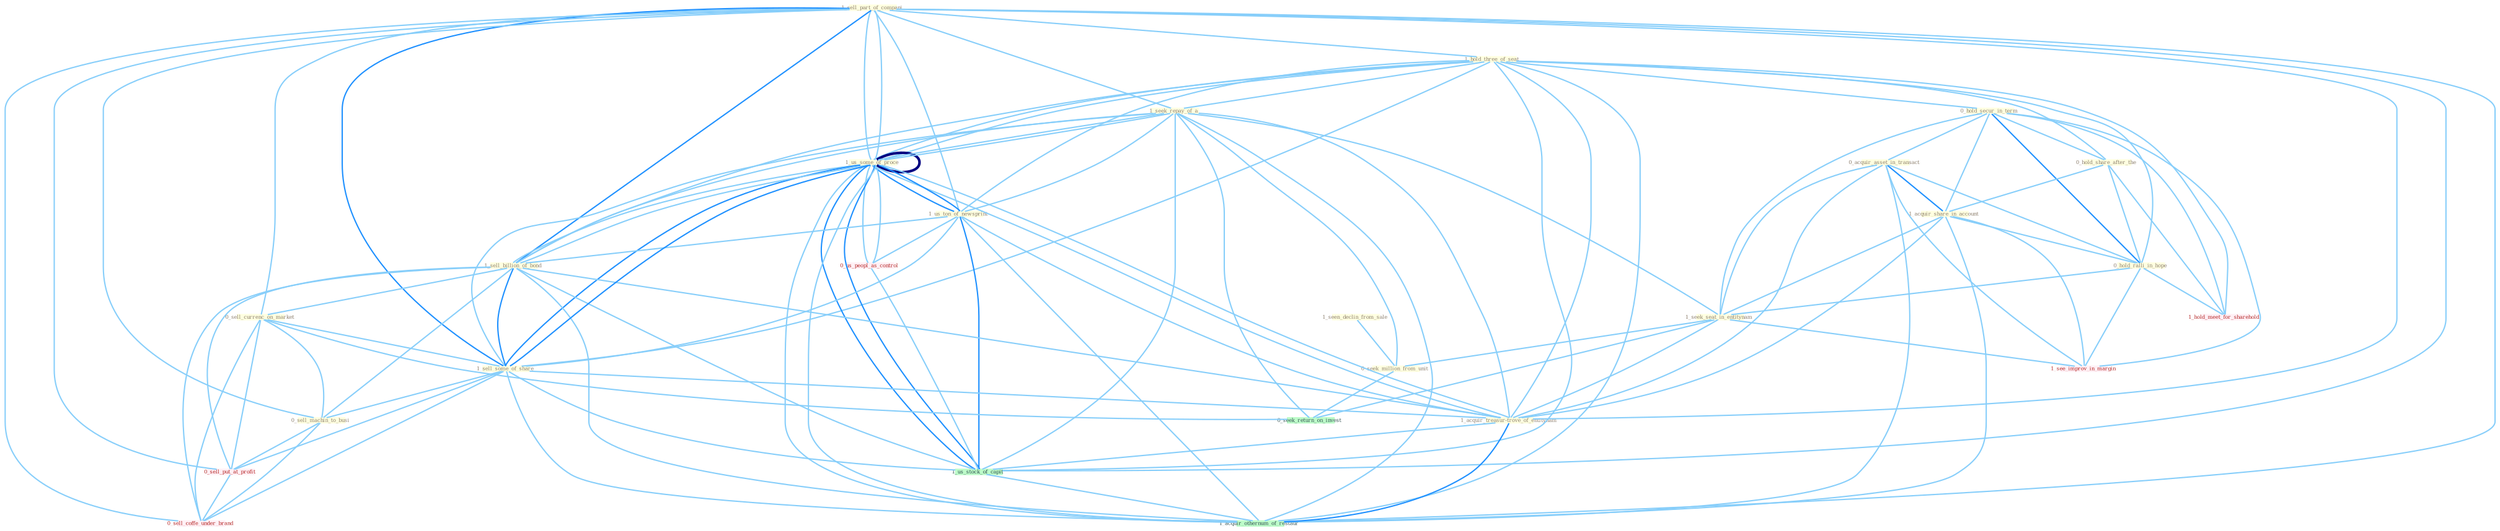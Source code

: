 Graph G{ 
    node
    [shape=polygon,style=filled,width=.5,height=.06,color="#BDFCC9",fixedsize=true,fontsize=4,
    fontcolor="#2f4f4f"];
    {node
    [color="#ffffe0", fontcolor="#8b7d6b"] "1_seen_declin_from_sale " "1_sell_part_of_compani " "1_hold_three_of_seat " "1_us_some_of_proce " "0_hold_secur_in_term " "0_hold_share_after_the " "1_seek_repay_of_a " "0_acquir_asset_in_transact " "1_us_ton_of_newsprint " "1_sell_billion_of_bond " "0_sell_currenc_on_market " "1_acquir_share_in_account " "0_hold_ralli_in_hope " "1_sell_some_of_share " "1_seek_seat_in_entitynam " "1_acquir_treasur-trove_of_entitynam " "1_us_some_of_proce " "0_sell_machin_to_busi " "0_seek_million_from_unit "}
{node [color="#fff0f5", fontcolor="#b22222"] "0_us_peopl_as_control " "0_sell_put_at_profit " "1_see_improv_in_margin " "0_sell_coffe_under_brand " "1_hold_meet_for_sharehold "}
edge [color="#B0E2FF"];

	"1_seen_declin_from_sale " -- "0_seek_million_from_unit " [w="1", color="#87cefa" ];
	"1_sell_part_of_compani " -- "1_hold_three_of_seat " [w="1", color="#87cefa" ];
	"1_sell_part_of_compani " -- "1_us_some_of_proce " [w="1", color="#87cefa" ];
	"1_sell_part_of_compani " -- "1_seek_repay_of_a " [w="1", color="#87cefa" ];
	"1_sell_part_of_compani " -- "1_us_ton_of_newsprint " [w="1", color="#87cefa" ];
	"1_sell_part_of_compani " -- "1_sell_billion_of_bond " [w="2", color="#1e90ff" , len=0.8];
	"1_sell_part_of_compani " -- "0_sell_currenc_on_market " [w="1", color="#87cefa" ];
	"1_sell_part_of_compani " -- "1_sell_some_of_share " [w="2", color="#1e90ff" , len=0.8];
	"1_sell_part_of_compani " -- "1_acquir_treasur-trove_of_entitynam " [w="1", color="#87cefa" ];
	"1_sell_part_of_compani " -- "1_us_some_of_proce " [w="1", color="#87cefa" ];
	"1_sell_part_of_compani " -- "0_sell_machin_to_busi " [w="1", color="#87cefa" ];
	"1_sell_part_of_compani " -- "0_sell_put_at_profit " [w="1", color="#87cefa" ];
	"1_sell_part_of_compani " -- "1_us_stock_of_capit " [w="1", color="#87cefa" ];
	"1_sell_part_of_compani " -- "0_sell_coffe_under_brand " [w="1", color="#87cefa" ];
	"1_sell_part_of_compani " -- "1_acquir_othernum_of_restaur " [w="1", color="#87cefa" ];
	"1_hold_three_of_seat " -- "1_us_some_of_proce " [w="1", color="#87cefa" ];
	"1_hold_three_of_seat " -- "0_hold_secur_in_term " [w="1", color="#87cefa" ];
	"1_hold_three_of_seat " -- "0_hold_share_after_the " [w="1", color="#87cefa" ];
	"1_hold_three_of_seat " -- "1_seek_repay_of_a " [w="1", color="#87cefa" ];
	"1_hold_three_of_seat " -- "1_us_ton_of_newsprint " [w="1", color="#87cefa" ];
	"1_hold_three_of_seat " -- "1_sell_billion_of_bond " [w="1", color="#87cefa" ];
	"1_hold_three_of_seat " -- "0_hold_ralli_in_hope " [w="1", color="#87cefa" ];
	"1_hold_three_of_seat " -- "1_sell_some_of_share " [w="1", color="#87cefa" ];
	"1_hold_three_of_seat " -- "1_acquir_treasur-trove_of_entitynam " [w="1", color="#87cefa" ];
	"1_hold_three_of_seat " -- "1_us_some_of_proce " [w="1", color="#87cefa" ];
	"1_hold_three_of_seat " -- "1_us_stock_of_capit " [w="1", color="#87cefa" ];
	"1_hold_three_of_seat " -- "1_hold_meet_for_sharehold " [w="1", color="#87cefa" ];
	"1_hold_three_of_seat " -- "1_acquir_othernum_of_restaur " [w="1", color="#87cefa" ];
	"1_us_some_of_proce " -- "1_seek_repay_of_a " [w="1", color="#87cefa" ];
	"1_us_some_of_proce " -- "1_us_ton_of_newsprint " [w="2", color="#1e90ff" , len=0.8];
	"1_us_some_of_proce " -- "1_sell_billion_of_bond " [w="1", color="#87cefa" ];
	"1_us_some_of_proce " -- "1_sell_some_of_share " [w="2", color="#1e90ff" , len=0.8];
	"1_us_some_of_proce " -- "1_acquir_treasur-trove_of_entitynam " [w="1", color="#87cefa" ];
	"1_us_some_of_proce " -- "1_us_some_of_proce " [w="4", style=bold, color="#000080", len=0.4];
	"1_us_some_of_proce " -- "0_us_peopl_as_control " [w="1", color="#87cefa" ];
	"1_us_some_of_proce " -- "1_us_stock_of_capit " [w="2", color="#1e90ff" , len=0.8];
	"1_us_some_of_proce " -- "1_acquir_othernum_of_restaur " [w="1", color="#87cefa" ];
	"0_hold_secur_in_term " -- "0_hold_share_after_the " [w="1", color="#87cefa" ];
	"0_hold_secur_in_term " -- "0_acquir_asset_in_transact " [w="1", color="#87cefa" ];
	"0_hold_secur_in_term " -- "1_acquir_share_in_account " [w="1", color="#87cefa" ];
	"0_hold_secur_in_term " -- "0_hold_ralli_in_hope " [w="2", color="#1e90ff" , len=0.8];
	"0_hold_secur_in_term " -- "1_seek_seat_in_entitynam " [w="1", color="#87cefa" ];
	"0_hold_secur_in_term " -- "1_see_improv_in_margin " [w="1", color="#87cefa" ];
	"0_hold_secur_in_term " -- "1_hold_meet_for_sharehold " [w="1", color="#87cefa" ];
	"0_hold_share_after_the " -- "1_acquir_share_in_account " [w="1", color="#87cefa" ];
	"0_hold_share_after_the " -- "0_hold_ralli_in_hope " [w="1", color="#87cefa" ];
	"0_hold_share_after_the " -- "1_hold_meet_for_sharehold " [w="1", color="#87cefa" ];
	"1_seek_repay_of_a " -- "1_us_ton_of_newsprint " [w="1", color="#87cefa" ];
	"1_seek_repay_of_a " -- "1_sell_billion_of_bond " [w="1", color="#87cefa" ];
	"1_seek_repay_of_a " -- "1_sell_some_of_share " [w="1", color="#87cefa" ];
	"1_seek_repay_of_a " -- "1_seek_seat_in_entitynam " [w="1", color="#87cefa" ];
	"1_seek_repay_of_a " -- "1_acquir_treasur-trove_of_entitynam " [w="1", color="#87cefa" ];
	"1_seek_repay_of_a " -- "1_us_some_of_proce " [w="1", color="#87cefa" ];
	"1_seek_repay_of_a " -- "0_seek_million_from_unit " [w="1", color="#87cefa" ];
	"1_seek_repay_of_a " -- "0_seek_return_on_invest " [w="1", color="#87cefa" ];
	"1_seek_repay_of_a " -- "1_us_stock_of_capit " [w="1", color="#87cefa" ];
	"1_seek_repay_of_a " -- "1_acquir_othernum_of_restaur " [w="1", color="#87cefa" ];
	"0_acquir_asset_in_transact " -- "1_acquir_share_in_account " [w="2", color="#1e90ff" , len=0.8];
	"0_acquir_asset_in_transact " -- "0_hold_ralli_in_hope " [w="1", color="#87cefa" ];
	"0_acquir_asset_in_transact " -- "1_seek_seat_in_entitynam " [w="1", color="#87cefa" ];
	"0_acquir_asset_in_transact " -- "1_acquir_treasur-trove_of_entitynam " [w="1", color="#87cefa" ];
	"0_acquir_asset_in_transact " -- "1_see_improv_in_margin " [w="1", color="#87cefa" ];
	"0_acquir_asset_in_transact " -- "1_acquir_othernum_of_restaur " [w="1", color="#87cefa" ];
	"1_us_ton_of_newsprint " -- "1_sell_billion_of_bond " [w="1", color="#87cefa" ];
	"1_us_ton_of_newsprint " -- "1_sell_some_of_share " [w="1", color="#87cefa" ];
	"1_us_ton_of_newsprint " -- "1_acquir_treasur-trove_of_entitynam " [w="1", color="#87cefa" ];
	"1_us_ton_of_newsprint " -- "1_us_some_of_proce " [w="2", color="#1e90ff" , len=0.8];
	"1_us_ton_of_newsprint " -- "0_us_peopl_as_control " [w="1", color="#87cefa" ];
	"1_us_ton_of_newsprint " -- "1_us_stock_of_capit " [w="2", color="#1e90ff" , len=0.8];
	"1_us_ton_of_newsprint " -- "1_acquir_othernum_of_restaur " [w="1", color="#87cefa" ];
	"1_sell_billion_of_bond " -- "0_sell_currenc_on_market " [w="1", color="#87cefa" ];
	"1_sell_billion_of_bond " -- "1_sell_some_of_share " [w="2", color="#1e90ff" , len=0.8];
	"1_sell_billion_of_bond " -- "1_acquir_treasur-trove_of_entitynam " [w="1", color="#87cefa" ];
	"1_sell_billion_of_bond " -- "1_us_some_of_proce " [w="1", color="#87cefa" ];
	"1_sell_billion_of_bond " -- "0_sell_machin_to_busi " [w="1", color="#87cefa" ];
	"1_sell_billion_of_bond " -- "0_sell_put_at_profit " [w="1", color="#87cefa" ];
	"1_sell_billion_of_bond " -- "1_us_stock_of_capit " [w="1", color="#87cefa" ];
	"1_sell_billion_of_bond " -- "0_sell_coffe_under_brand " [w="1", color="#87cefa" ];
	"1_sell_billion_of_bond " -- "1_acquir_othernum_of_restaur " [w="1", color="#87cefa" ];
	"0_sell_currenc_on_market " -- "1_sell_some_of_share " [w="1", color="#87cefa" ];
	"0_sell_currenc_on_market " -- "0_sell_machin_to_busi " [w="1", color="#87cefa" ];
	"0_sell_currenc_on_market " -- "0_sell_put_at_profit " [w="1", color="#87cefa" ];
	"0_sell_currenc_on_market " -- "0_seek_return_on_invest " [w="1", color="#87cefa" ];
	"0_sell_currenc_on_market " -- "0_sell_coffe_under_brand " [w="1", color="#87cefa" ];
	"1_acquir_share_in_account " -- "0_hold_ralli_in_hope " [w="1", color="#87cefa" ];
	"1_acquir_share_in_account " -- "1_seek_seat_in_entitynam " [w="1", color="#87cefa" ];
	"1_acquir_share_in_account " -- "1_acquir_treasur-trove_of_entitynam " [w="1", color="#87cefa" ];
	"1_acquir_share_in_account " -- "1_see_improv_in_margin " [w="1", color="#87cefa" ];
	"1_acquir_share_in_account " -- "1_acquir_othernum_of_restaur " [w="1", color="#87cefa" ];
	"0_hold_ralli_in_hope " -- "1_seek_seat_in_entitynam " [w="1", color="#87cefa" ];
	"0_hold_ralli_in_hope " -- "1_see_improv_in_margin " [w="1", color="#87cefa" ];
	"0_hold_ralli_in_hope " -- "1_hold_meet_for_sharehold " [w="1", color="#87cefa" ];
	"1_sell_some_of_share " -- "1_acquir_treasur-trove_of_entitynam " [w="1", color="#87cefa" ];
	"1_sell_some_of_share " -- "1_us_some_of_proce " [w="2", color="#1e90ff" , len=0.8];
	"1_sell_some_of_share " -- "0_sell_machin_to_busi " [w="1", color="#87cefa" ];
	"1_sell_some_of_share " -- "0_sell_put_at_profit " [w="1", color="#87cefa" ];
	"1_sell_some_of_share " -- "1_us_stock_of_capit " [w="1", color="#87cefa" ];
	"1_sell_some_of_share " -- "0_sell_coffe_under_brand " [w="1", color="#87cefa" ];
	"1_sell_some_of_share " -- "1_acquir_othernum_of_restaur " [w="1", color="#87cefa" ];
	"1_seek_seat_in_entitynam " -- "1_acquir_treasur-trove_of_entitynam " [w="1", color="#87cefa" ];
	"1_seek_seat_in_entitynam " -- "0_seek_million_from_unit " [w="1", color="#87cefa" ];
	"1_seek_seat_in_entitynam " -- "0_seek_return_on_invest " [w="1", color="#87cefa" ];
	"1_seek_seat_in_entitynam " -- "1_see_improv_in_margin " [w="1", color="#87cefa" ];
	"1_acquir_treasur-trove_of_entitynam " -- "1_us_some_of_proce " [w="1", color="#87cefa" ];
	"1_acquir_treasur-trove_of_entitynam " -- "1_us_stock_of_capit " [w="1", color="#87cefa" ];
	"1_acquir_treasur-trove_of_entitynam " -- "1_acquir_othernum_of_restaur " [w="2", color="#1e90ff" , len=0.8];
	"1_us_some_of_proce " -- "0_us_peopl_as_control " [w="1", color="#87cefa" ];
	"1_us_some_of_proce " -- "1_us_stock_of_capit " [w="2", color="#1e90ff" , len=0.8];
	"1_us_some_of_proce " -- "1_acquir_othernum_of_restaur " [w="1", color="#87cefa" ];
	"0_sell_machin_to_busi " -- "0_sell_put_at_profit " [w="1", color="#87cefa" ];
	"0_sell_machin_to_busi " -- "0_sell_coffe_under_brand " [w="1", color="#87cefa" ];
	"0_seek_million_from_unit " -- "0_seek_return_on_invest " [w="1", color="#87cefa" ];
	"0_us_peopl_as_control " -- "1_us_stock_of_capit " [w="1", color="#87cefa" ];
	"0_sell_put_at_profit " -- "0_sell_coffe_under_brand " [w="1", color="#87cefa" ];
	"1_us_stock_of_capit " -- "1_acquir_othernum_of_restaur " [w="1", color="#87cefa" ];
}